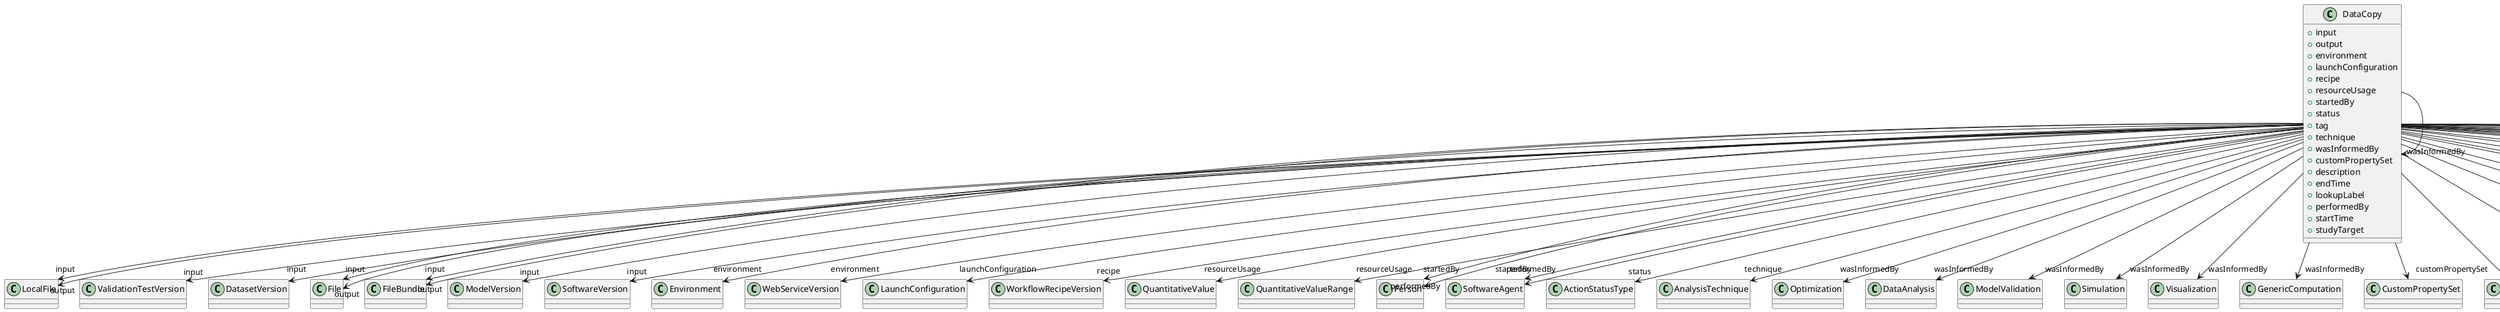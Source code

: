 @startuml
class DataCopy {
+input
+output
+environment
+launchConfiguration
+recipe
+resourceUsage
+startedBy
+status
+tag
+technique
+wasInformedBy
+customPropertySet
+description
+endTime
+lookupLabel
+performedBy
+startTime
+studyTarget

}
DataCopy -d-> "input" LocalFile
DataCopy -d-> "input" ValidationTestVersion
DataCopy -d-> "input" DatasetVersion
DataCopy -d-> "input" File
DataCopy -d-> "input" FileBundle
DataCopy -d-> "input" ModelVersion
DataCopy -d-> "input" SoftwareVersion
DataCopy -d-> "output" LocalFile
DataCopy -d-> "output" File
DataCopy -d-> "output" FileBundle
DataCopy -d-> "environment" Environment
DataCopy -d-> "environment" WebServiceVersion
DataCopy -d-> "launchConfiguration" LaunchConfiguration
DataCopy -d-> "recipe" WorkflowRecipeVersion
DataCopy -d-> "resourceUsage" QuantitativeValue
DataCopy -d-> "resourceUsage" QuantitativeValueRange
DataCopy -d-> "startedBy" Person
DataCopy -d-> "startedBy" SoftwareAgent
DataCopy -d-> "status" ActionStatusType
DataCopy -d-> "technique" AnalysisTechnique
DataCopy -d-> "wasInformedBy" Optimization
DataCopy -d-> "wasInformedBy" DataAnalysis
DataCopy -d-> "wasInformedBy" ModelValidation
DataCopy -d-> "wasInformedBy" Simulation
DataCopy -d-> "wasInformedBy" DataCopy
DataCopy -d-> "wasInformedBy" Visualization
DataCopy -d-> "wasInformedBy" GenericComputation
DataCopy -d-> "customPropertySet" CustomPropertySet
DataCopy -d-> "performedBy" Person
DataCopy -d-> "performedBy" SoftwareAgent
DataCopy -d-> "studyTarget" BreedingType
DataCopy -d-> "studyTarget" OlfactoryStimulusType
DataCopy -d-> "studyTarget" GustatoryStimulusType
DataCopy -d-> "studyTarget" BiologicalOrder
DataCopy -d-> "studyTarget" TermSuggestion
DataCopy -d-> "studyTarget" Disease
DataCopy -d-> "studyTarget" AuditoryStimulusType
DataCopy -d-> "studyTarget" SubcellularEntity
DataCopy -d-> "studyTarget" CellCultureType
DataCopy -d-> "studyTarget" Species
DataCopy -d-> "studyTarget" UBERONParcellation
DataCopy -d-> "studyTarget" MolecularEntity
DataCopy -d-> "studyTarget" ElectricalStimulusType
DataCopy -d-> "studyTarget" GeneticStrainType
DataCopy -d-> "studyTarget" OrganismSystem
DataCopy -d-> "studyTarget" Organ
DataCopy -d-> "studyTarget" OpticalStimulusType
DataCopy -d-> "studyTarget" DiseaseModel
DataCopy -d-> "studyTarget" VisualStimulusType
DataCopy -d-> "studyTarget" Handedness
DataCopy -d-> "studyTarget" CellType
DataCopy -d-> "studyTarget" BiologicalSex
DataCopy -d-> "studyTarget" OrganismSubstance
DataCopy -d-> "studyTarget" TactileStimulusType
DataCopy -d-> "studyTarget" ParcellationEntityVersion
DataCopy -d-> "studyTarget" ParcellationEntity
DataCopy -d-> "studyTarget" CustomAnatomicalEntity

@enduml